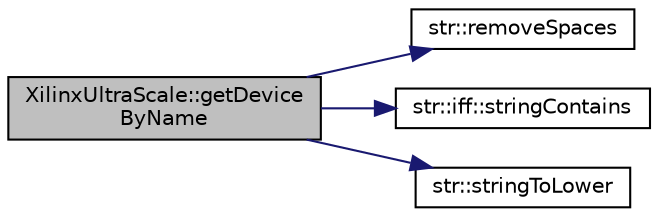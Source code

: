 digraph "XilinxUltraScale::getDeviceByName"
{
 // INTERACTIVE_SVG=YES
 // LATEX_PDF_SIZE
  edge [fontname="Helvetica",fontsize="10",labelfontname="Helvetica",labelfontsize="10"];
  node [fontname="Helvetica",fontsize="10",shape=record];
  rankdir="LR";
  Node1 [label="XilinxUltraScale::getDevice\lByName",height=0.2,width=0.4,color="black", fillcolor="grey75", style="filled", fontcolor="black",tooltip=" "];
  Node1 -> Node2 [color="midnightblue",fontsize="10",style="solid",fontname="Helvetica"];
  Node2 [label="str::removeSpaces",height=0.2,width=0.4,color="black", fillcolor="white", style="filled",URL="$namespacestr.html#a31ead85935ad1bc78eac2fea89af8ead",tooltip="Removes all space chars of str returns the resulting string."];
  Node1 -> Node3 [color="midnightblue",fontsize="10",style="solid",fontname="Helvetica"];
  Node3 [label="str::iff::stringContains",height=0.2,width=0.4,color="black", fillcolor="white", style="filled",URL="$namespacestr_1_1iff.html#ae2f4c77f643c6f31ffa4ae0930b6d2bf",tooltip="Returns false. End of recursion for template."];
  Node1 -> Node4 [color="midnightblue",fontsize="10",style="solid",fontname="Helvetica"];
  Node4 [label="str::stringToLower",height=0.2,width=0.4,color="black", fillcolor="white", style="filled",URL="$namespacestr.html#a0bd38fabeadbabca285e6dd14d8cb1e3",tooltip="Replaces all uppercase characters in str with lowercase and returns the resulting string."];
}
